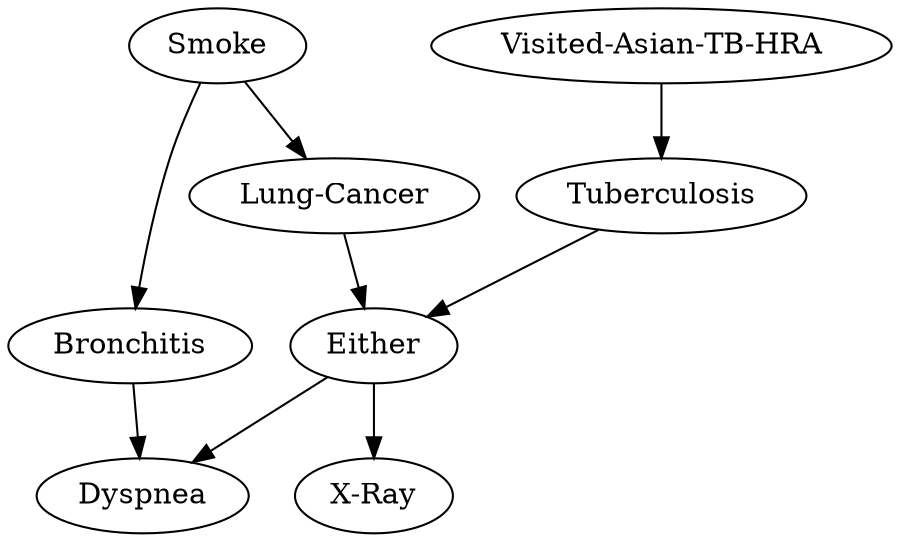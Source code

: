 strict digraph "" {
Either;
Dyspnea;
"X-Ray";
Tuberculosis;
Bronchitis;
"Visited-Asian-TB-HRA";
Smoke;
"Lung-Cancer";
Either -> Dyspnea;
Either -> "X-Ray";
Tuberculosis -> Either;
Bronchitis -> Dyspnea;
"Visited-Asian-TB-HRA" -> Tuberculosis;
Smoke -> "Lung-Cancer";
Smoke -> Bronchitis;
"Lung-Cancer" -> Either;
}
